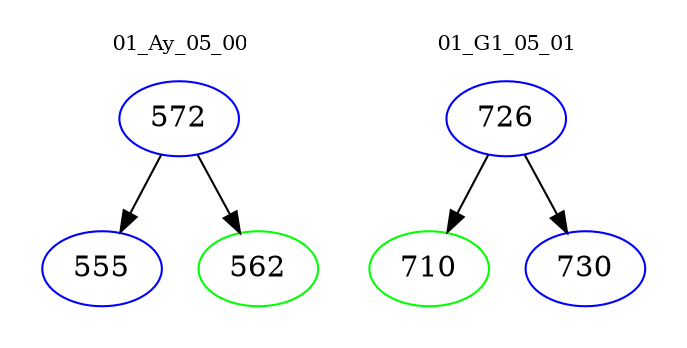 digraph{
subgraph cluster_0 {
color = white
label = "01_Ay_05_00";
fontsize=10;
T0_572 [label="572", color="blue"]
T0_572 -> T0_555 [color="black"]
T0_555 [label="555", color="blue"]
T0_572 -> T0_562 [color="black"]
T0_562 [label="562", color="green"]
}
subgraph cluster_1 {
color = white
label = "01_G1_05_01";
fontsize=10;
T1_726 [label="726", color="blue"]
T1_726 -> T1_710 [color="black"]
T1_710 [label="710", color="green"]
T1_726 -> T1_730 [color="black"]
T1_730 [label="730", color="blue"]
}
}
